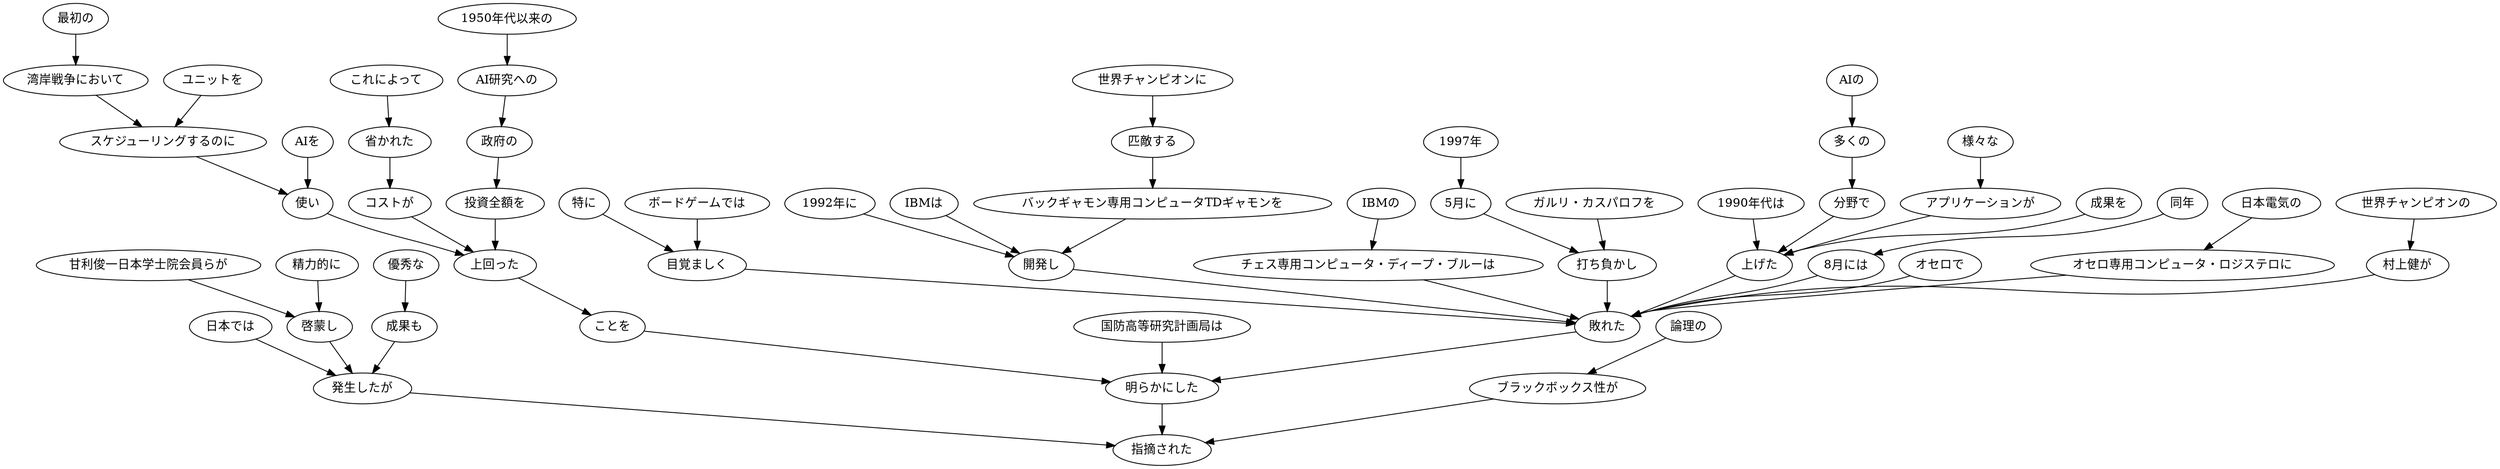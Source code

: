 // ans44
digraph {
	0 [label="1990年代は"]
	7 [label="上げた"]
	0 -> 7
	1 [label="AIの"]
	2 [label="多くの"]
	1 -> 2
	2 [label="多くの"]
	3 [label="分野で"]
	2 -> 3
	3 [label="分野で"]
	7 [label="上げた"]
	3 -> 7
	4 [label="様々な"]
	5 [label="アプリケーションが"]
	4 -> 5
	5 [label="アプリケーションが"]
	7 [label="上げた"]
	5 -> 7
	6 [label="成果を"]
	7 [label="上げた"]
	6 -> 7
	7 [label="上げた"]
	30 [label="敗れた"]
	7 -> 30
	8 [label="特に"]
	10 [label="目覚ましく"]
	8 -> 10
	9 [label="ボードゲームでは"]
	10 [label="目覚ましく"]
	9 -> 10
	10 [label="目覚ましく"]
	30 [label="敗れた"]
	10 -> 30
	11 [label="1992年に"]
	16 [label="開発し"]
	11 -> 16
	12 [label="IBMは"]
	16 [label="開発し"]
	12 -> 16
	13 [label="世界チャンピオンに"]
	14 [label="匹敵する"]
	13 -> 14
	14 [label="匹敵する"]
	15 [label="バックギャモン専用コンピュータTDギャモンを"]
	14 -> 15
	15 [label="バックギャモン専用コンピュータTDギャモンを"]
	16 [label="開発し"]
	15 -> 16
	16 [label="開発し"]
	30 [label="敗れた"]
	16 -> 30
	17 [label="IBMの"]
	18 [label="チェス専用コンピュータ・ディープ・ブルーは"]
	17 -> 18
	18 [label="チェス専用コンピュータ・ディープ・ブルーは"]
	30 [label="敗れた"]
	18 -> 30
	19 [label="1997年"]
	20 [label="5月に"]
	19 -> 20
	20 [label="5月に"]
	22 [label="打ち負かし"]
	20 -> 22
	21 [label="ガルリ・カスパロフを"]
	22 [label="打ち負かし"]
	21 -> 22
	22 [label="打ち負かし"]
	30 [label="敗れた"]
	22 -> 30
	23 [label="同年"]
	24 [label="8月には"]
	23 -> 24
	24 [label="8月には"]
	30 [label="敗れた"]
	24 -> 30
	25 [label="オセロで"]
	30 [label="敗れた"]
	25 -> 30
	26 [label="日本電気の"]
	27 [label="オセロ専用コンピュータ・ロジステロに"]
	26 -> 27
	27 [label="オセロ専用コンピュータ・ロジステロに"]
	30 [label="敗れた"]
	27 -> 30
	28 [label="世界チャンピオンの"]
	29 [label="村上健が"]
	28 -> 29
	29 [label="村上健が"]
	30 [label="敗れた"]
	29 -> 30
	30 [label="敗れた"]
	47 [label="明らかにした"]
	30 -> 47
	31 [label="国防高等研究計画局は"]
	47 [label="明らかにした"]
	31 -> 47
	32 [label="最初の"]
	33 [label="湾岸戦争において"]
	32 -> 33
	33 [label="湾岸戦争において"]
	35 [label="スケジューリングするのに"]
	33 -> 35
	34 [label="ユニットを"]
	35 [label="スケジューリングするのに"]
	34 -> 35
	35 [label="スケジューリングするのに"]
	37 [label="使い"]
	35 -> 37
	36 [label="AIを"]
	37 [label="使い"]
	36 -> 37
	37 [label="使い"]
	45 [label="上回った"]
	37 -> 45
	38 [label="これによって"]
	39 [label="省かれた"]
	38 -> 39
	39 [label="省かれた"]
	40 [label="コストが"]
	39 -> 40
	40 [label="コストが"]
	45 [label="上回った"]
	40 -> 45
	41 [label="1950年代以来の"]
	42 [label="AI研究への"]
	41 -> 42
	42 [label="AI研究への"]
	43 [label="政府の"]
	42 -> 43
	43 [label="政府の"]
	44 [label="投資全額を"]
	43 -> 44
	44 [label="投資全額を"]
	45 [label="上回った"]
	44 -> 45
	45 [label="上回った"]
	46 [label="ことを"]
	45 -> 46
	46 [label="ことを"]
	47 [label="明らかにした"]
	46 -> 47
	47 [label="明らかにした"]
	57 [label="指摘された"]
	47 -> 57
	48 [label="日本では"]
	54 [label="発生したが"]
	48 -> 54
	49 [label="甘利俊一日本学士院会員らが"]
	51 [label="啓蒙し"]
	49 -> 51
	50 [label="精力的に"]
	51 [label="啓蒙し"]
	50 -> 51
	51 [label="啓蒙し"]
	54 [label="発生したが"]
	51 -> 54
	52 [label="優秀な"]
	53 [label="成果も"]
	52 -> 53
	53 [label="成果も"]
	54 [label="発生したが"]
	53 -> 54
	54 [label="発生したが"]
	57 [label="指摘された"]
	54 -> 57
	55 [label="論理の"]
	56 [label="ブラックボックス性が"]
	55 -> 56
	56 [label="ブラックボックス性が"]
	57 [label="指摘された"]
	56 -> 57
}
